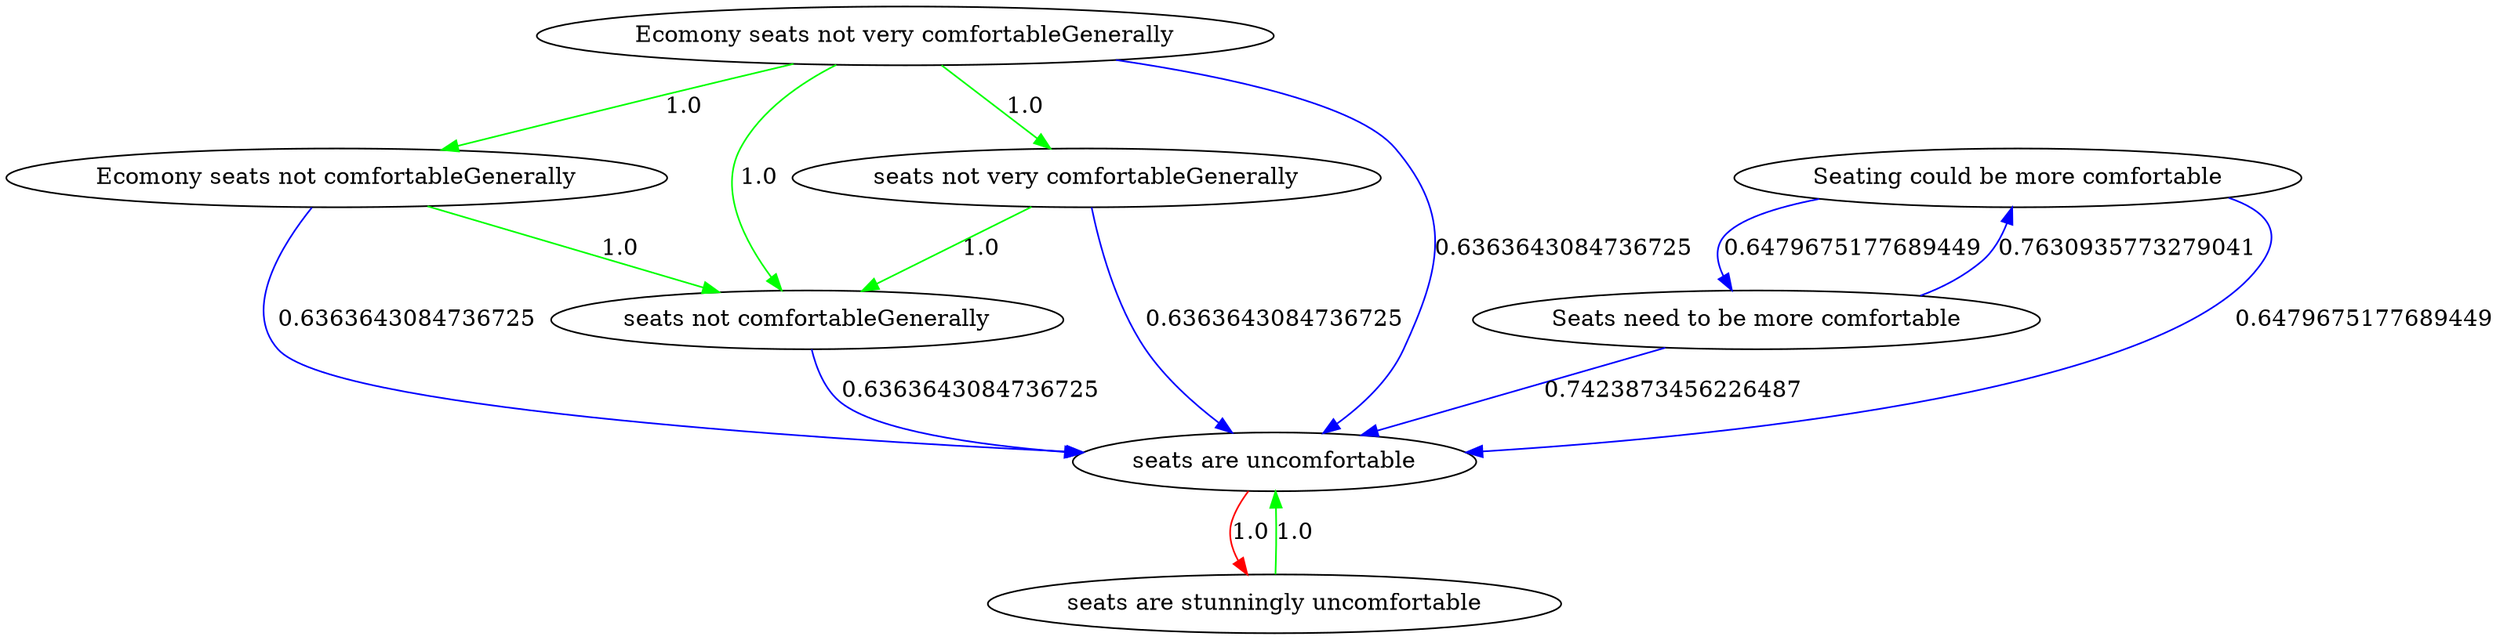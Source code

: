 digraph rawGraph {
"Ecomony seats not very comfortableGenerally";"Ecomony seats not comfortableGenerally";"seats not comfortableGenerally";"seats not very comfortableGenerally";"Seating could be more comfortable";"Seats need to be more comfortable";"seats are stunningly uncomfortable";"seats are uncomfortable";"Ecomony seats not very comfortableGenerally" -> "Ecomony seats not comfortableGenerally" [label=1.0] [color=green]
"Ecomony seats not comfortableGenerally" -> "seats not comfortableGenerally" [label=1.0] [color=green]
"Ecomony seats not very comfortableGenerally" -> "seats not very comfortableGenerally" [label=1.0] [color=green]
"seats not very comfortableGenerally" -> "seats not comfortableGenerally" [label=1.0] [color=green]
"Ecomony seats not very comfortableGenerally" -> "seats not comfortableGenerally" [label=1.0] [color=green]
"Seating could be more comfortable" -> "Seats need to be more comfortable" [label=0.6479675177689449] [color=blue]
"Seats need to be more comfortable" -> "Seating could be more comfortable" [label=0.7630935773279041] [color=blue]
"seats are stunningly uncomfortable" -> "seats are uncomfortable" [label=1.0] [color=green]
"seats are uncomfortable" -> "seats are stunningly uncomfortable" [label=1.0] [color=red]
"seats not comfortableGenerally" -> "seats are uncomfortable" [label=0.6363643084736725] [color=blue]
"Seats need to be more comfortable" -> "seats are uncomfortable" [label=0.7423873456226487] [color=blue]
"Ecomony seats not very comfortableGenerally" -> "seats are uncomfortable" [label=0.6363643084736725] [color=blue]
"Ecomony seats not comfortableGenerally" -> "seats are uncomfortable" [label=0.6363643084736725] [color=blue]
"seats not very comfortableGenerally" -> "seats are uncomfortable" [label=0.6363643084736725] [color=blue]
"Seating could be more comfortable" -> "seats are uncomfortable" [label=0.6479675177689449] [color=blue]
}